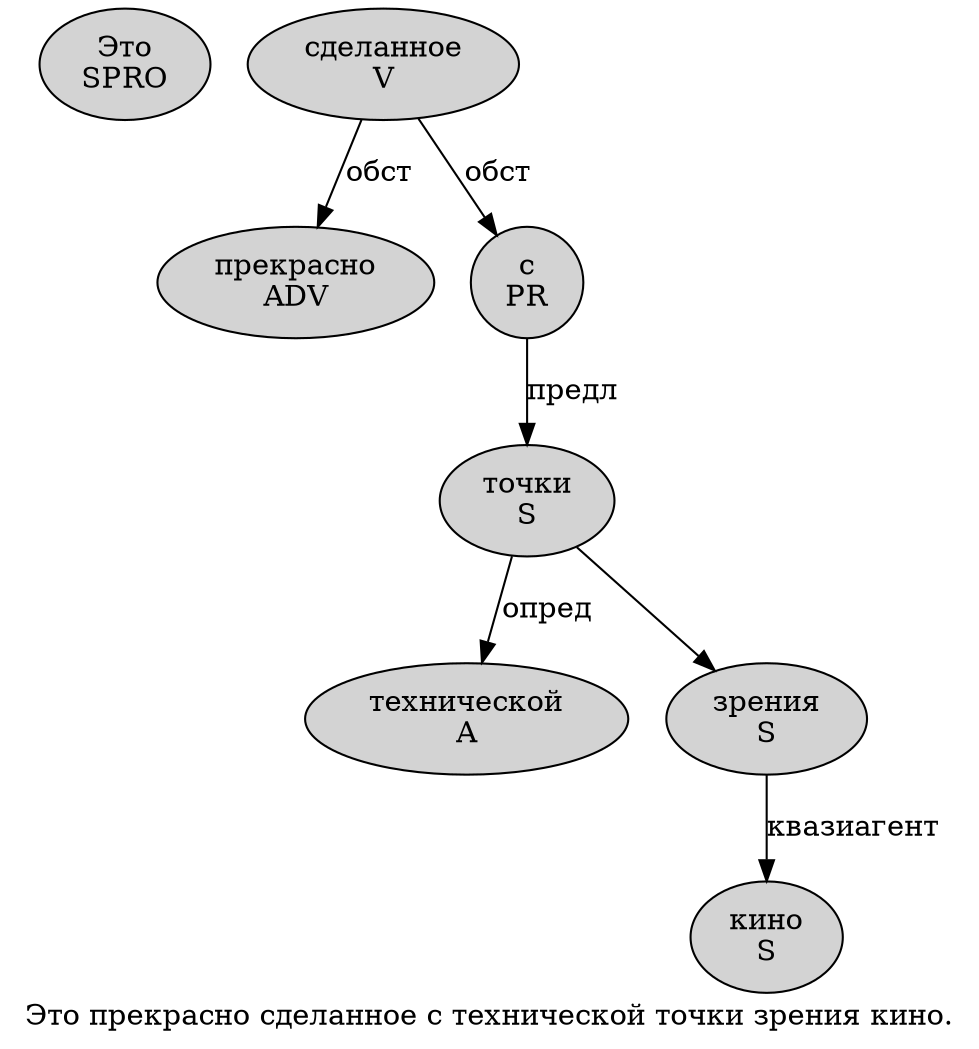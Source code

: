 digraph SENTENCE_3656 {
	graph [label="Это прекрасно сделанное с технической точки зрения кино."]
	node [style=filled]
		0 [label="Это
SPRO" color="" fillcolor=lightgray penwidth=1 shape=ellipse]
		1 [label="прекрасно
ADV" color="" fillcolor=lightgray penwidth=1 shape=ellipse]
		2 [label="сделанное
V" color="" fillcolor=lightgray penwidth=1 shape=ellipse]
		3 [label="с
PR" color="" fillcolor=lightgray penwidth=1 shape=ellipse]
		4 [label="технической
A" color="" fillcolor=lightgray penwidth=1 shape=ellipse]
		5 [label="точки
S" color="" fillcolor=lightgray penwidth=1 shape=ellipse]
		6 [label="зрения
S" color="" fillcolor=lightgray penwidth=1 shape=ellipse]
		7 [label="кино
S" color="" fillcolor=lightgray penwidth=1 shape=ellipse]
			6 -> 7 [label="квазиагент"]
			2 -> 1 [label="обст"]
			2 -> 3 [label="обст"]
			3 -> 5 [label="предл"]
			5 -> 4 [label="опред"]
			5 -> 6
}